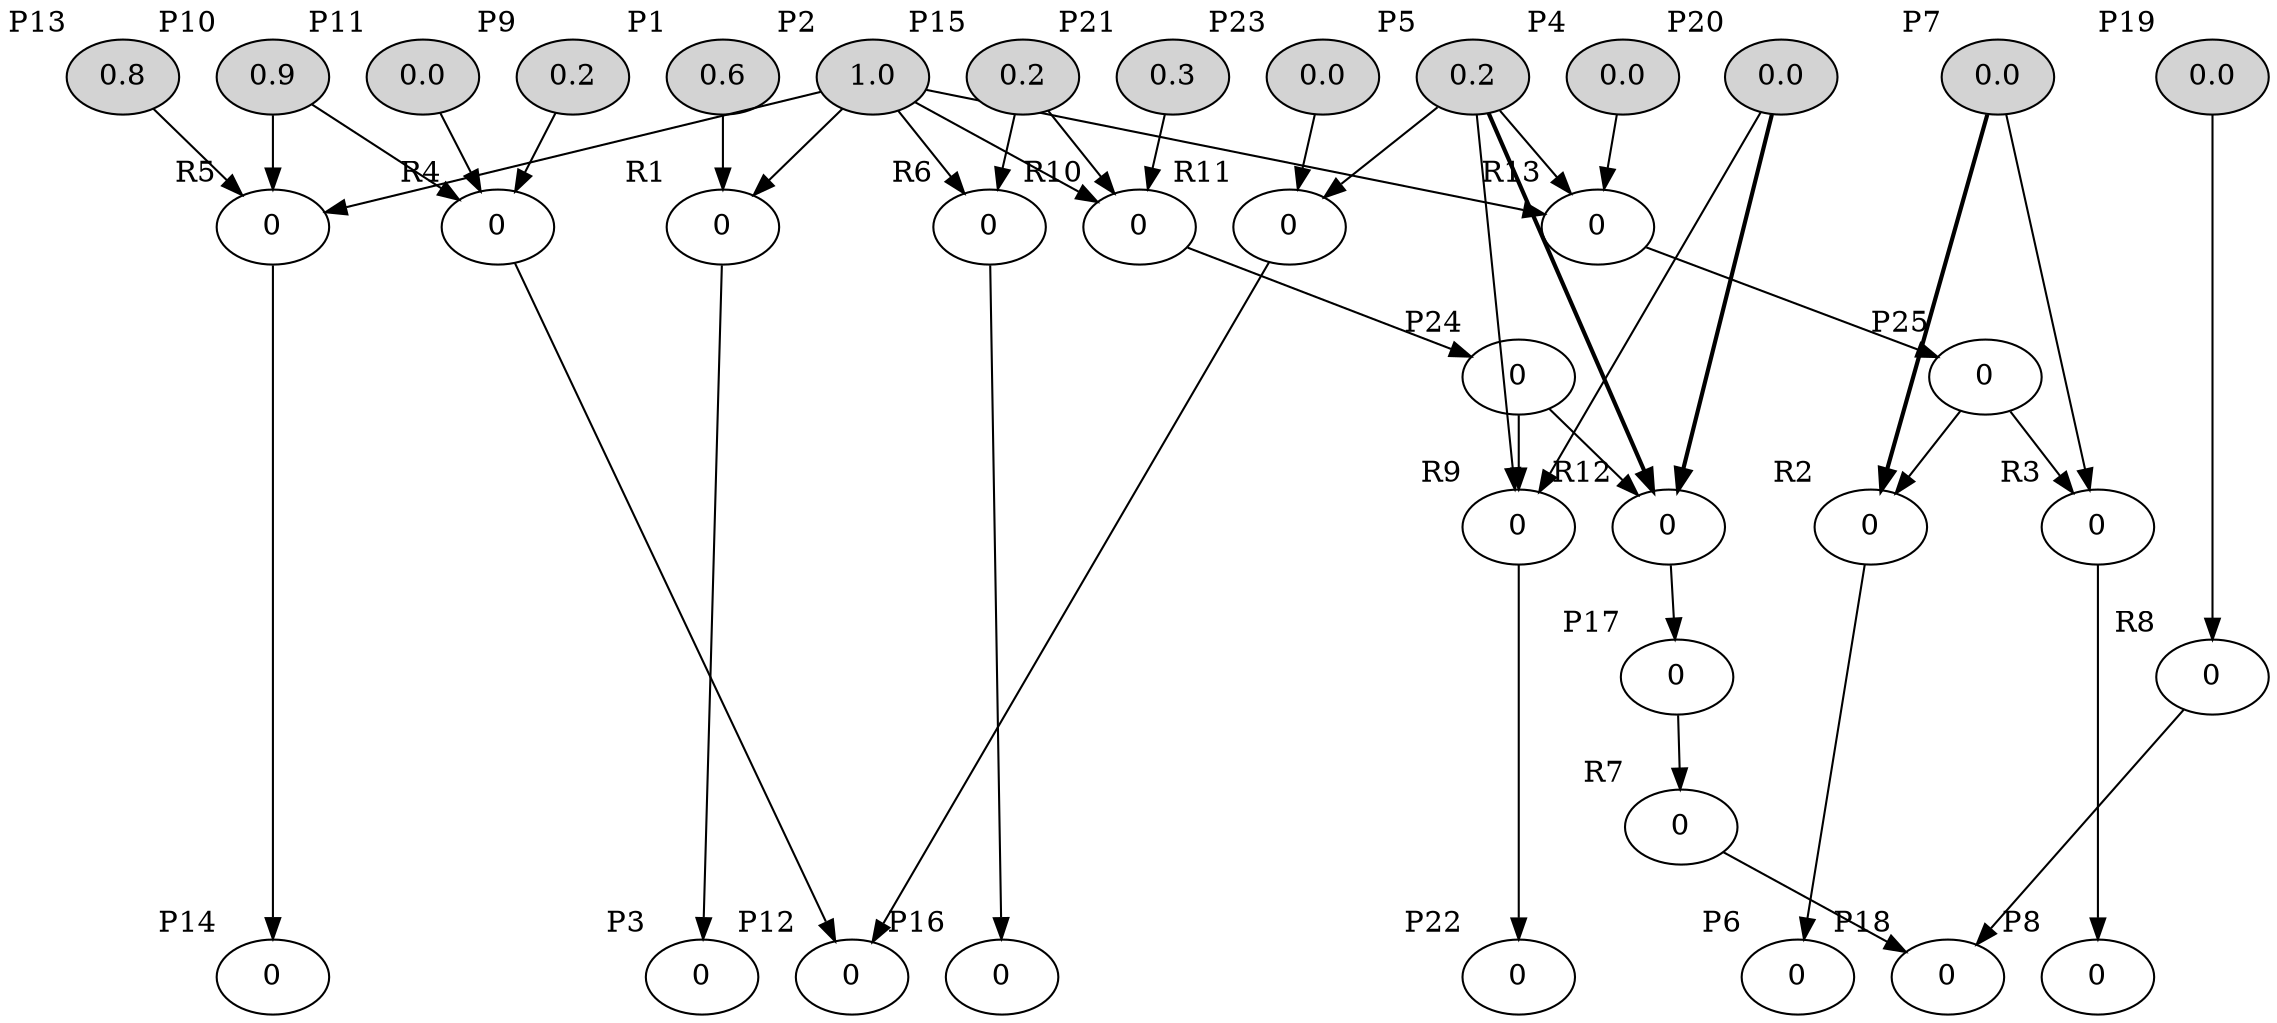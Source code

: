 strict digraph {
	graph [splines=line]
	1 [label=0.6 fillcolor=lightgray style=filled xlabel=P1]
	2 [label=1.0 fillcolor=lightgray style=filled xlabel=P2]
	3 [label=0 xlabel=P3]
	4 [label=0.0 fillcolor=lightgray style=filled xlabel=P4]
	5 [label=0.2 fillcolor=lightgray style=filled xlabel=P5]
	6 [label=0 xlabel=P6]
	7 [label=0.0 fillcolor=lightgray style=filled xlabel=P7]
	8 [label=0 xlabel=P8]
	9 [label=0.2 fillcolor=lightgray style=filled xlabel=P9]
	10 [label=0.9 fillcolor=lightgray style=filled xlabel=P10]
	11 [label=0.0 fillcolor=lightgray style=filled xlabel=P11]
	12 [label=0 xlabel=P12]
	13 [label=0.8 fillcolor=lightgray style=filled xlabel=P13]
	14 [label=0 xlabel=P14]
	15 [label=0.2 fillcolor=lightgray style=filled xlabel=P15]
	16 [label=0 xlabel=P16]
	17 [label=0 xlabel=P17]
	18 [label=0 xlabel=P18]
	19 [label=0.0 fillcolor=lightgray style=filled xlabel=P19]
	20 [label=0.0 fillcolor=lightgray style=filled xlabel=P20]
	21 [label=0.3 fillcolor=lightgray style=filled xlabel=P21]
	22 [label=0 xlabel=P22]
	23 [label=0.0 fillcolor=lightgray style=filled xlabel=P23]
	24 [label=0 xlabel=P24]
	25 [label=0 xlabel=P25]
	26 [label=0 xlabel=R1]
	27 [label=0 xlabel=R2]
	28 [label=0 xlabel=R3]
	29 [label=0 xlabel=R4]
	30 [label=0 xlabel=R5]
	31 [label=0 xlabel=R6]
	32 [label=0 xlabel=R7]
	33 [label=0 xlabel=R8]
	34 [label=0 xlabel=R9]
	35 [label=0 xlabel=R10]
	36 [label=0 xlabel=R11]
	37 [label=0 xlabel=R12]
	38 [label=0 xlabel=R13]
	1 -> 26
	26 -> 3
	26 -> 3
	2 -> 26
	2 -> 30
	2 -> 31
	2 -> 35
	2 -> 38
	25 -> 27
	25 -> 28
	27 -> 6
	27 -> 6
	7 -> 27 [penwidth=2]
	7 -> 28
	28 -> 8
	28 -> 8
	10 -> 29
	10 -> 30
	29 -> 12
	29 -> 12
	29 -> 12
	11 -> 29
	9 -> 29
	13 -> 30
	30 -> 14
	30 -> 14
	30 -> 14
	31 -> 16
	31 -> 16
	15 -> 31
	15 -> 35
	17 -> 32
	32 -> 18
	19 -> 33
	33 -> 18
	5 -> 34
	5 -> 36
	5 -> 37 [penwidth=2]
	5 -> 38
	34 -> 22
	34 -> 22
	34 -> 22
	24 -> 34
	24 -> 37
	20 -> 34
	20 -> 37 [penwidth=2]
	21 -> 35
	35 -> 24
	35 -> 24
	35 -> 24
	36 -> 12
	36 -> 12
	23 -> 36
	37 -> 17
	37 -> 17
	37 -> 17
	38 -> 25
	38 -> 25
	38 -> 25
	4 -> 38
	{
		rank=min
		1
		2
		7
		10
		11
		9
		13
		15
		19
		5
		20
		21
		23
		4
	}
	{
		rank=max
		3
		6
		8
		12
		14
		16
		18
		22
	}
}
